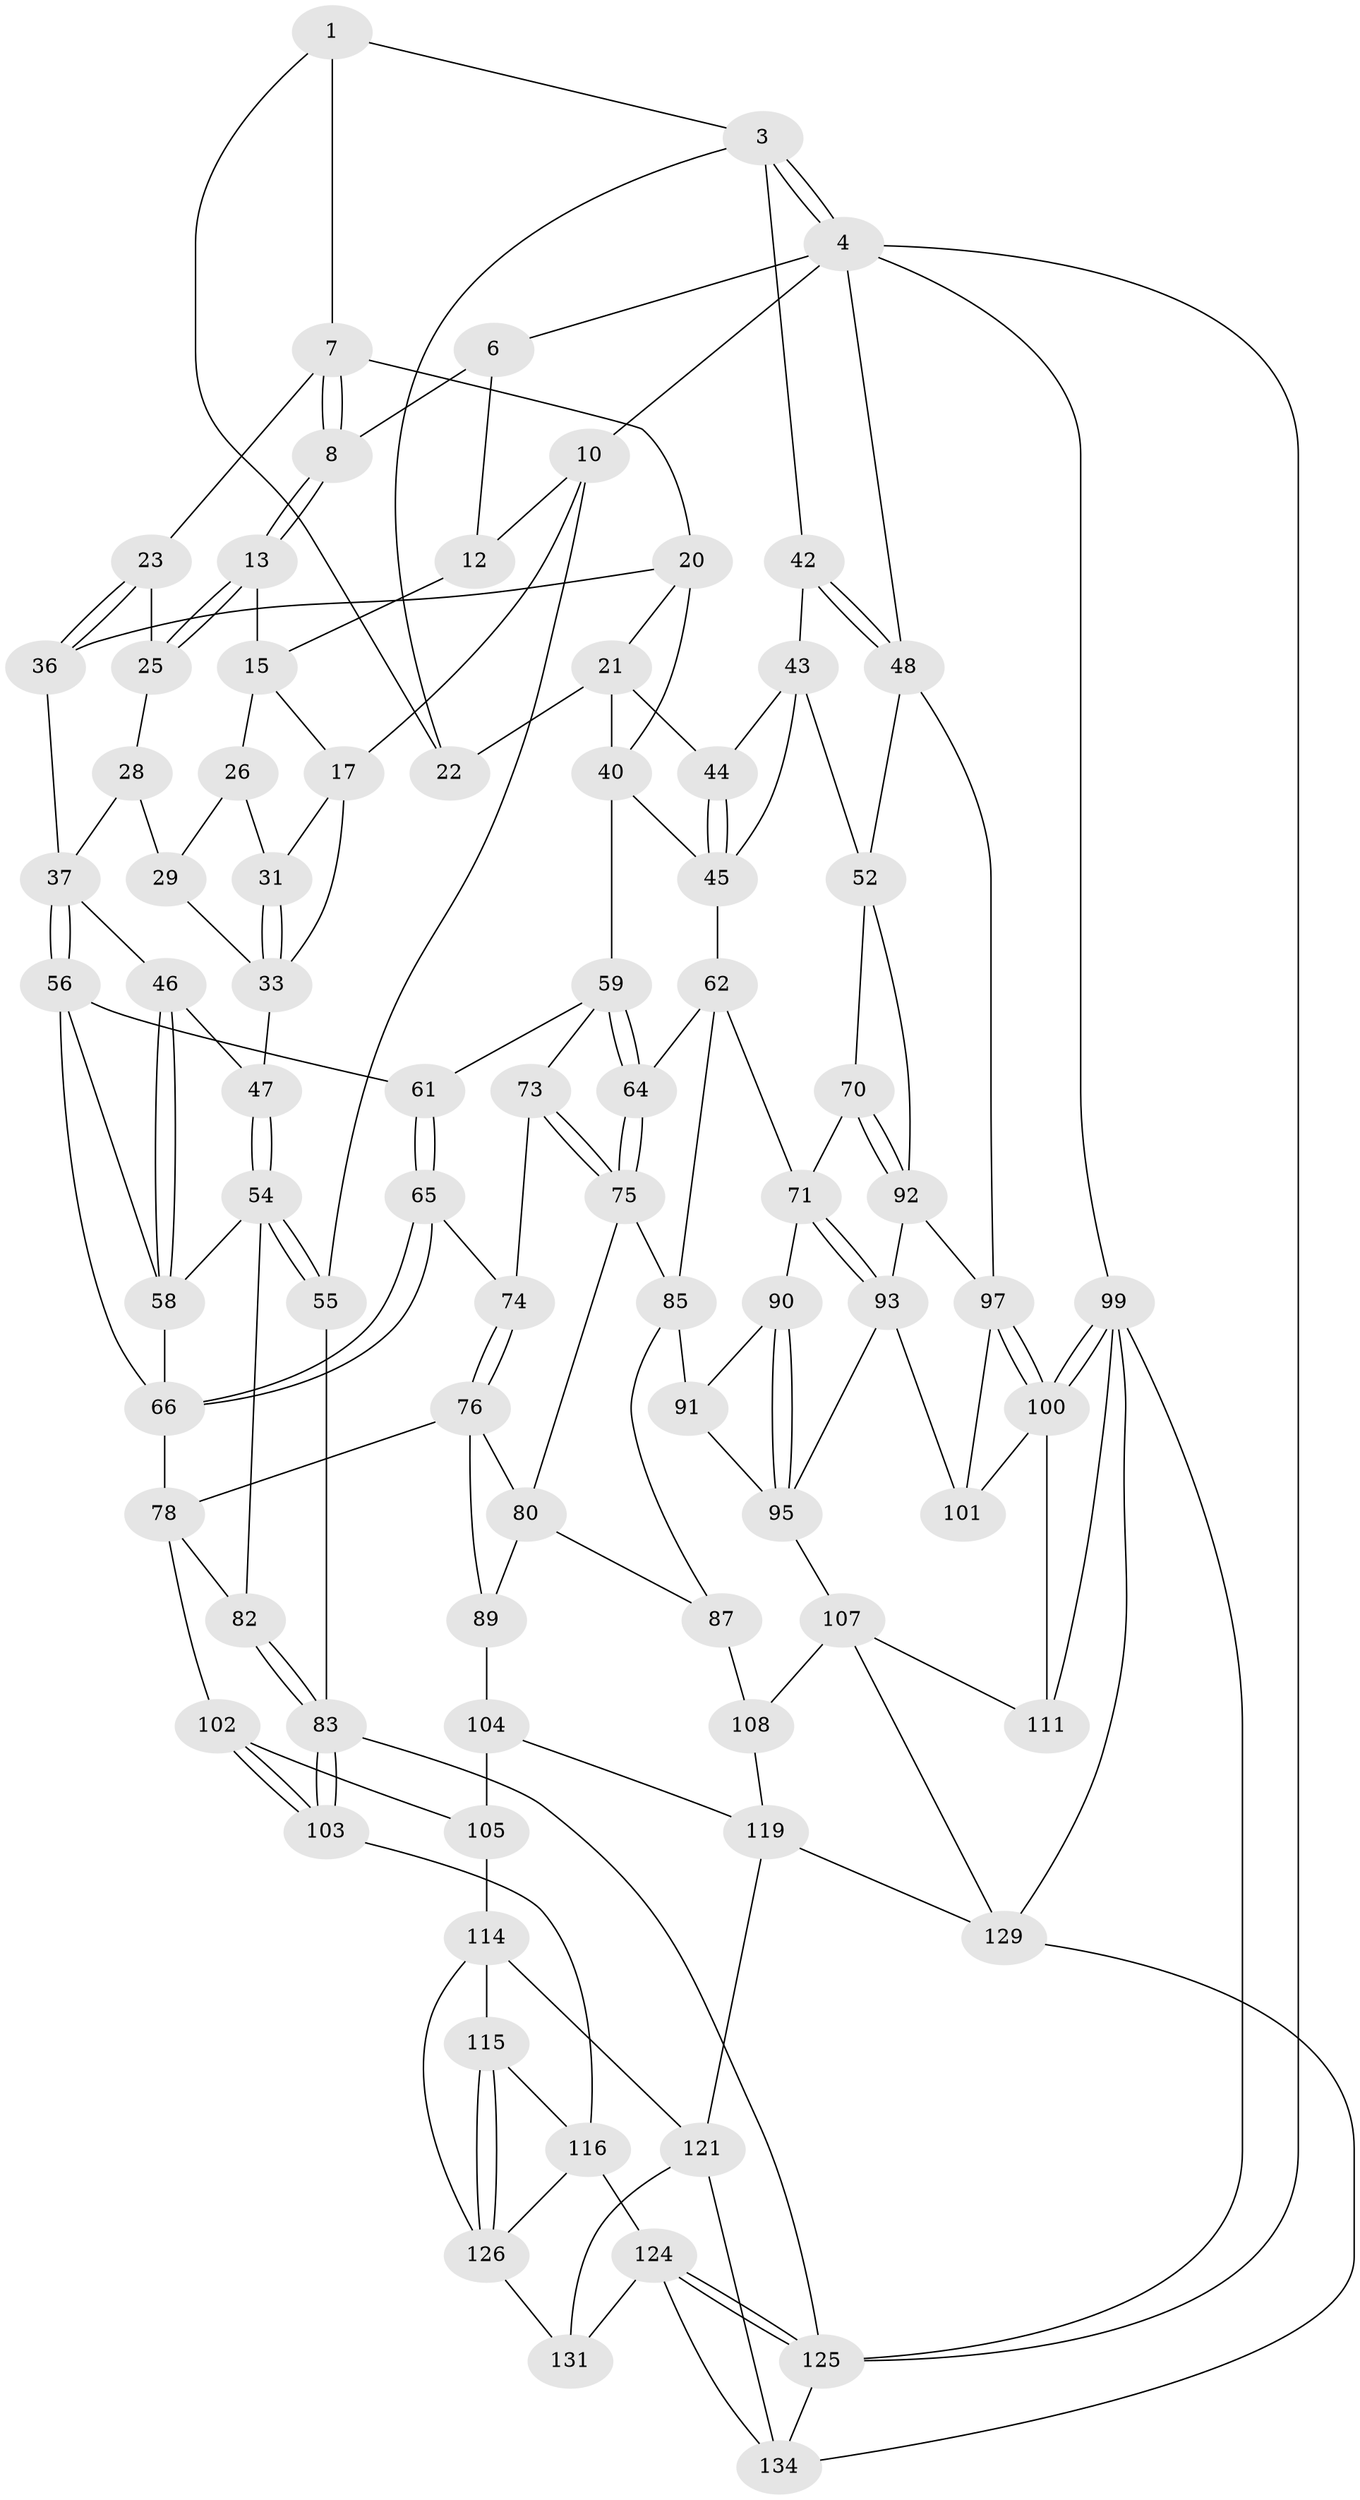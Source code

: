 // original degree distribution, {3: 0.022058823529411766, 5: 0.5073529411764706, 6: 0.23529411764705882, 4: 0.23529411764705882}
// Generated by graph-tools (version 1.1) at 2025/11/02/27/25 16:11:59]
// undirected, 82 vertices, 175 edges
graph export_dot {
graph [start="1"]
  node [color=gray90,style=filled];
  1 [pos="+0.40028544468100763+0",super="+2"];
  3 [pos="+1+0",super="+32"];
  4 [pos="+1+0",super="+5"];
  6 [pos="+0.1877698049208235+0",super="+9"];
  7 [pos="+0.4213610671341174+0.008994178002196465",super="+19"];
  8 [pos="+0.3304157053113258+0.10491150215087591"];
  10 [pos="+0+0.20540926834680392",super="+11"];
  12 [pos="+0.15000275251957176+0.024368496023753995"];
  13 [pos="+0.3144889964668995+0.12972584028091463",super="+14"];
  15 [pos="+0.1792623812834641+0.11059951627413646",super="+16"];
  17 [pos="+0.1534202507469195+0.17201432472160783",super="+18"];
  20 [pos="+0.581216721276277+0.1366417333261333",super="+35"];
  21 [pos="+0.746856296091532+0.1070603626143592",super="+39"];
  22 [pos="+0.8720255176926501+0"];
  23 [pos="+0.42571501780997684+0.2323951131423553",super="+24"];
  25 [pos="+0.3176893032403398+0.14127068731829454",super="+27"];
  26 [pos="+0.2584175718273841+0.17614837013621748",super="+30"];
  28 [pos="+0.3043075830062726+0.27758204858760777"];
  29 [pos="+0.28960733391158044+0.27667765389368176"];
  31 [pos="+0.2250560763745452+0.2202397255249835"];
  33 [pos="+0.14380635997656097+0.3289681816274707",super="+34"];
  36 [pos="+0.47178213736832136+0.3045787267528123"];
  37 [pos="+0.38006619617503096+0.3389797320319582",super="+38"];
  40 [pos="+0.6251271096109213+0.3581242001991047",super="+41"];
  42 [pos="+0.8928386245500778+0.3120041187861555"];
  43 [pos="+0.8812997939445913+0.3168307772200976",super="+49"];
  44 [pos="+0.7839586427203439+0.2228147516481227"];
  45 [pos="+0.725887302053925+0.39599089841904733",super="+50"];
  46 [pos="+0.21572898955839265+0.41702668778653895"];
  47 [pos="+0.1626853737757105+0.3847110079981743"];
  48 [pos="+1+0.313041869498797",super="+51"];
  52 [pos="+1+0.5551365060450982",super="+53"];
  54 [pos="+0.027784032139621145+0.5286286032523436",super="+68"];
  55 [pos="+0+0.5965598710992311"];
  56 [pos="+0.36981531823646735+0.43365040613309763",super="+57"];
  58 [pos="+0.23156247043857098+0.4433829359228716",super="+67"];
  59 [pos="+0.5537632291229879+0.4236911879531879",super="+60"];
  61 [pos="+0.38899400026183845+0.4477415902420513"];
  62 [pos="+0.7116594090018048+0.5692279655880462",super="+63"];
  64 [pos="+0.6815895289191581+0.5542611851916328"];
  65 [pos="+0.4101831807549755+0.5489054034313253"];
  66 [pos="+0.3388246124065189+0.5619087056264536",super="+69"];
  70 [pos="+0.7854728950786737+0.6130452421797218"];
  71 [pos="+0.7802942883080279+0.6146978226374412",super="+72"];
  73 [pos="+0.49751018534666297+0.5196208093263232"];
  74 [pos="+0.4430396701429577+0.5540904912191825"];
  75 [pos="+0.5376310641003904+0.5759805383296605",super="+79"];
  76 [pos="+0.4457340755354999+0.6362111621243477",super="+77"];
  78 [pos="+0.31144471530355866+0.637676549402443",super="+81"];
  80 [pos="+0.5297365156988664+0.6150799996482129",super="+88"];
  82 [pos="+0.17494391702524573+0.5760235115899065"];
  83 [pos="+0.044738563539782124+0.741267778368584",super="+84"];
  85 [pos="+0.6161677314902984+0.6488613999332999",super="+86"];
  87 [pos="+0.5344403414580272+0.7704908937645163",super="+109"];
  89 [pos="+0.41699537677077+0.716811760739941"];
  90 [pos="+0.7085221409092797+0.6860329840055321"];
  91 [pos="+0.6223561268430443+0.7334131591951206"];
  92 [pos="+1+0.5634254345218133",super="+96"];
  93 [pos="+0.79919084828751+0.6634292211725702",super="+94"];
  95 [pos="+0.7282401712260183+0.7737334225105122",super="+106"];
  97 [pos="+1+0.6344791315661491",super="+98"];
  99 [pos="+1+1",super="+136"];
  100 [pos="+1+0.7201615129813721",super="+110"];
  101 [pos="+0.8607433347319818+0.8025842758128572"];
  102 [pos="+0.2026771749621047+0.714128514858139"];
  103 [pos="+0.06627120419276109+0.7444239556472052"];
  104 [pos="+0.36531494973671036+0.7770800307995459",super="+117"];
  105 [pos="+0.2356833818167607+0.7644470460498216",super="+113"];
  107 [pos="+0.7107391416020556+0.8493167061428165",super="+112"];
  108 [pos="+0.7033775254862076+0.8477244610290363",super="+118"];
  111 [pos="+0.8559662222380354+0.9200248088757559"];
  114 [pos="+0.23653543322120715+0.7981729255162633",super="+122"];
  115 [pos="+0.154463678434825+0.8423158682691756"];
  116 [pos="+0.1151304080035712+0.811962374915394",super="+123"];
  119 [pos="+0.4598006670907412+1",super="+120"];
  121 [pos="+0.2528919735370658+0.9089759564825275",super="+133"];
  124 [pos="+0.0196448710868434+0.9026203121260046",super="+132"];
  125 [pos="+0+0.7454906569984493",super="+128"];
  126 [pos="+0.17675480960402923+0.8796648242286735",super="+127"];
  129 [pos="+0.5218638455610046+1",super="+130"];
  131 [pos="+0.13718175393383572+0.9389383830899279"];
  134 [pos="+0.1200635302858499+1",super="+135"];
  1 -- 7;
  1 -- 3;
  1 -- 22;
  3 -- 4;
  3 -- 4;
  3 -- 42;
  3 -- 22;
  4 -- 48;
  4 -- 99;
  4 -- 10;
  4 -- 125;
  4 -- 6;
  6 -- 8;
  6 -- 12;
  7 -- 8;
  7 -- 8;
  7 -- 20;
  7 -- 23;
  8 -- 13;
  8 -- 13;
  10 -- 55;
  10 -- 17;
  10 -- 12;
  12 -- 15;
  13 -- 25;
  13 -- 25;
  13 -- 15;
  15 -- 17;
  15 -- 26;
  17 -- 31;
  17 -- 33;
  20 -- 21;
  20 -- 40;
  20 -- 36;
  21 -- 22;
  21 -- 40;
  21 -- 44;
  23 -- 36;
  23 -- 36;
  23 -- 25 [weight=2];
  25 -- 28;
  26 -- 29;
  26 -- 31;
  28 -- 29;
  28 -- 37;
  29 -- 33;
  31 -- 33;
  31 -- 33;
  33 -- 47;
  36 -- 37;
  37 -- 56;
  37 -- 56;
  37 -- 46;
  40 -- 45;
  40 -- 59;
  42 -- 43;
  42 -- 48;
  42 -- 48;
  43 -- 44;
  43 -- 52;
  43 -- 45;
  44 -- 45;
  44 -- 45;
  45 -- 62;
  46 -- 47;
  46 -- 58;
  46 -- 58;
  47 -- 54;
  47 -- 54;
  48 -- 97;
  48 -- 52;
  52 -- 92;
  52 -- 70;
  54 -- 55;
  54 -- 55;
  54 -- 58;
  54 -- 82;
  55 -- 83;
  56 -- 61;
  56 -- 58;
  56 -- 66;
  58 -- 66;
  59 -- 64;
  59 -- 64;
  59 -- 73;
  59 -- 61;
  61 -- 65;
  61 -- 65;
  62 -- 71;
  62 -- 64;
  62 -- 85;
  64 -- 75;
  64 -- 75;
  65 -- 66;
  65 -- 66;
  65 -- 74;
  66 -- 78;
  70 -- 71;
  70 -- 92;
  70 -- 92;
  71 -- 93;
  71 -- 93;
  71 -- 90;
  73 -- 74;
  73 -- 75;
  73 -- 75;
  74 -- 76;
  74 -- 76;
  75 -- 80;
  75 -- 85;
  76 -- 80;
  76 -- 89;
  76 -- 78;
  78 -- 82;
  78 -- 102;
  80 -- 89;
  80 -- 87;
  82 -- 83;
  82 -- 83;
  83 -- 103;
  83 -- 103;
  83 -- 125;
  85 -- 91;
  85 -- 87;
  87 -- 108 [weight=2];
  89 -- 104;
  90 -- 91;
  90 -- 95;
  90 -- 95;
  91 -- 95;
  92 -- 97;
  92 -- 93;
  93 -- 101;
  93 -- 95;
  95 -- 107;
  97 -- 100;
  97 -- 100;
  97 -- 101;
  99 -- 100;
  99 -- 100;
  99 -- 125;
  99 -- 129;
  99 -- 111;
  100 -- 101;
  100 -- 111;
  102 -- 103;
  102 -- 103;
  102 -- 105;
  103 -- 116;
  104 -- 105 [weight=2];
  104 -- 119;
  105 -- 114;
  107 -- 108;
  107 -- 129;
  107 -- 111;
  108 -- 119;
  114 -- 115;
  114 -- 121;
  114 -- 126;
  115 -- 116;
  115 -- 126;
  115 -- 126;
  116 -- 124;
  116 -- 126;
  119 -- 121;
  119 -- 129;
  121 -- 131;
  121 -- 134;
  124 -- 125;
  124 -- 125;
  124 -- 131;
  124 -- 134;
  125 -- 134;
  126 -- 131;
  129 -- 134;
}
